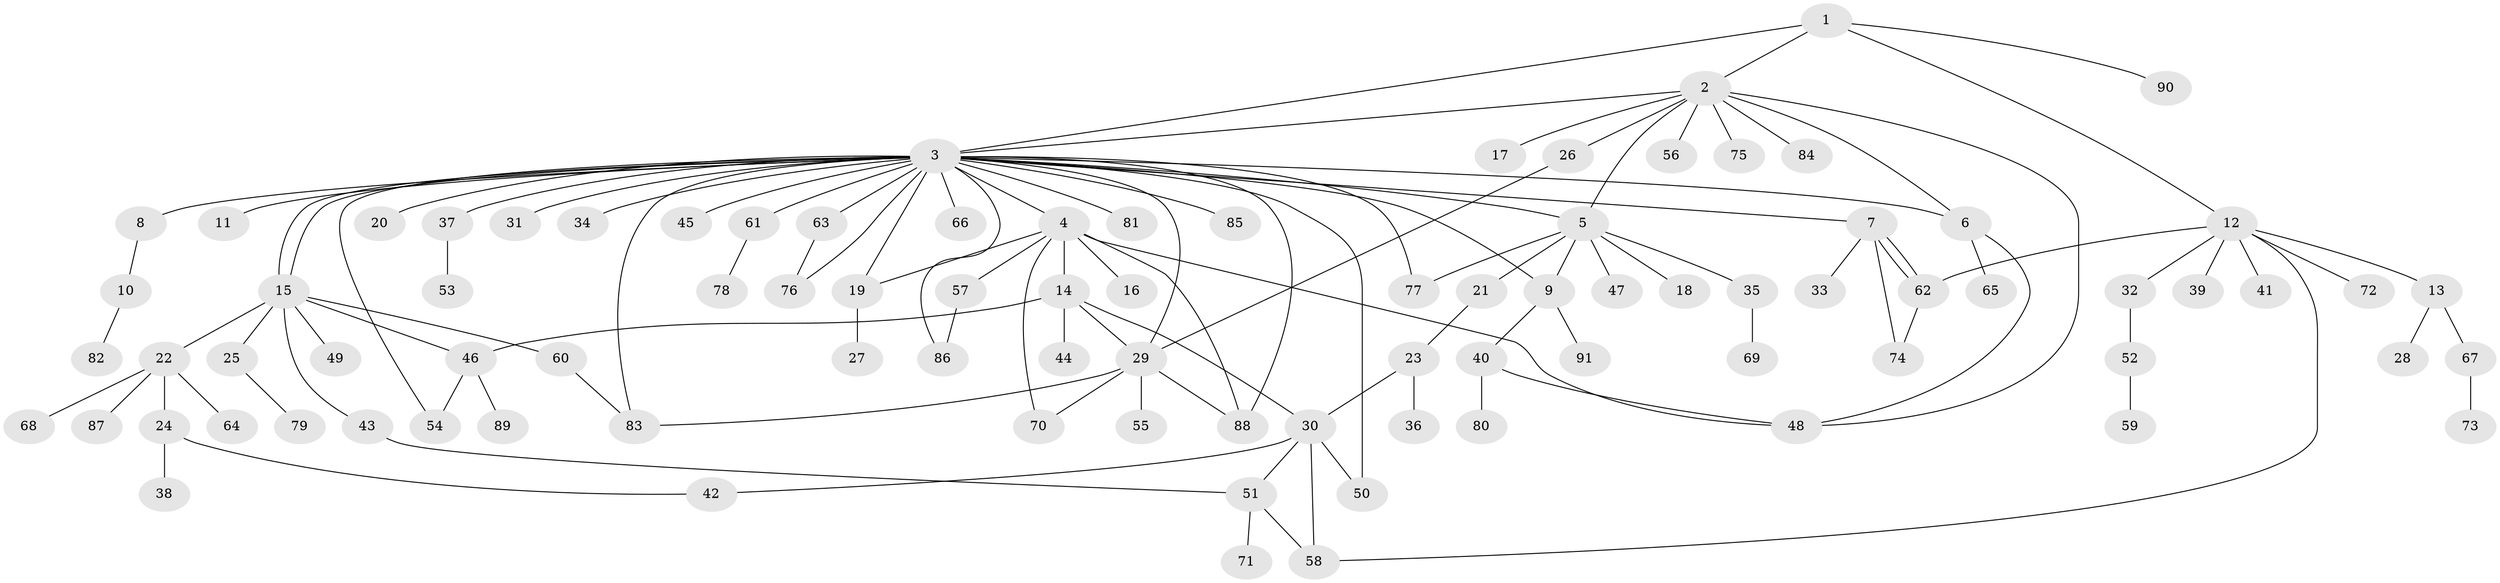 // coarse degree distribution, {3: 0.10344827586206896, 6: 0.1724137931034483, 12: 0.034482758620689655, 2: 0.3103448275862069, 5: 0.06896551724137931, 4: 0.06896551724137931, 1: 0.2413793103448276}
// Generated by graph-tools (version 1.1) at 2025/50/03/04/25 22:50:35]
// undirected, 91 vertices, 120 edges
graph export_dot {
  node [color=gray90,style=filled];
  1;
  2;
  3;
  4;
  5;
  6;
  7;
  8;
  9;
  10;
  11;
  12;
  13;
  14;
  15;
  16;
  17;
  18;
  19;
  20;
  21;
  22;
  23;
  24;
  25;
  26;
  27;
  28;
  29;
  30;
  31;
  32;
  33;
  34;
  35;
  36;
  37;
  38;
  39;
  40;
  41;
  42;
  43;
  44;
  45;
  46;
  47;
  48;
  49;
  50;
  51;
  52;
  53;
  54;
  55;
  56;
  57;
  58;
  59;
  60;
  61;
  62;
  63;
  64;
  65;
  66;
  67;
  68;
  69;
  70;
  71;
  72;
  73;
  74;
  75;
  76;
  77;
  78;
  79;
  80;
  81;
  82;
  83;
  84;
  85;
  86;
  87;
  88;
  89;
  90;
  91;
  1 -- 2;
  1 -- 3;
  1 -- 12;
  1 -- 90;
  2 -- 3;
  2 -- 5;
  2 -- 6;
  2 -- 17;
  2 -- 26;
  2 -- 48;
  2 -- 56;
  2 -- 75;
  2 -- 84;
  3 -- 4;
  3 -- 5;
  3 -- 6;
  3 -- 7;
  3 -- 8;
  3 -- 9;
  3 -- 11;
  3 -- 15;
  3 -- 15;
  3 -- 19;
  3 -- 20;
  3 -- 29;
  3 -- 31;
  3 -- 34;
  3 -- 37;
  3 -- 45;
  3 -- 50;
  3 -- 54;
  3 -- 61;
  3 -- 63;
  3 -- 66;
  3 -- 76;
  3 -- 77;
  3 -- 81;
  3 -- 83;
  3 -- 85;
  3 -- 86;
  3 -- 88;
  4 -- 14;
  4 -- 16;
  4 -- 19;
  4 -- 48;
  4 -- 57;
  4 -- 70;
  4 -- 88;
  5 -- 9;
  5 -- 18;
  5 -- 21;
  5 -- 35;
  5 -- 47;
  5 -- 77;
  6 -- 48;
  6 -- 65;
  7 -- 33;
  7 -- 62;
  7 -- 62;
  7 -- 74;
  8 -- 10;
  9 -- 40;
  9 -- 91;
  10 -- 82;
  12 -- 13;
  12 -- 32;
  12 -- 39;
  12 -- 41;
  12 -- 58;
  12 -- 62;
  12 -- 72;
  13 -- 28;
  13 -- 67;
  14 -- 29;
  14 -- 30;
  14 -- 44;
  14 -- 46;
  15 -- 22;
  15 -- 25;
  15 -- 43;
  15 -- 46;
  15 -- 49;
  15 -- 60;
  19 -- 27;
  21 -- 23;
  22 -- 24;
  22 -- 64;
  22 -- 68;
  22 -- 87;
  23 -- 30;
  23 -- 36;
  24 -- 38;
  24 -- 42;
  25 -- 79;
  26 -- 29;
  29 -- 55;
  29 -- 70;
  29 -- 83;
  29 -- 88;
  30 -- 42;
  30 -- 50;
  30 -- 51;
  30 -- 58;
  32 -- 52;
  35 -- 69;
  37 -- 53;
  40 -- 48;
  40 -- 80;
  43 -- 51;
  46 -- 54;
  46 -- 89;
  51 -- 58;
  51 -- 71;
  52 -- 59;
  57 -- 86;
  60 -- 83;
  61 -- 78;
  62 -- 74;
  63 -- 76;
  67 -- 73;
}

